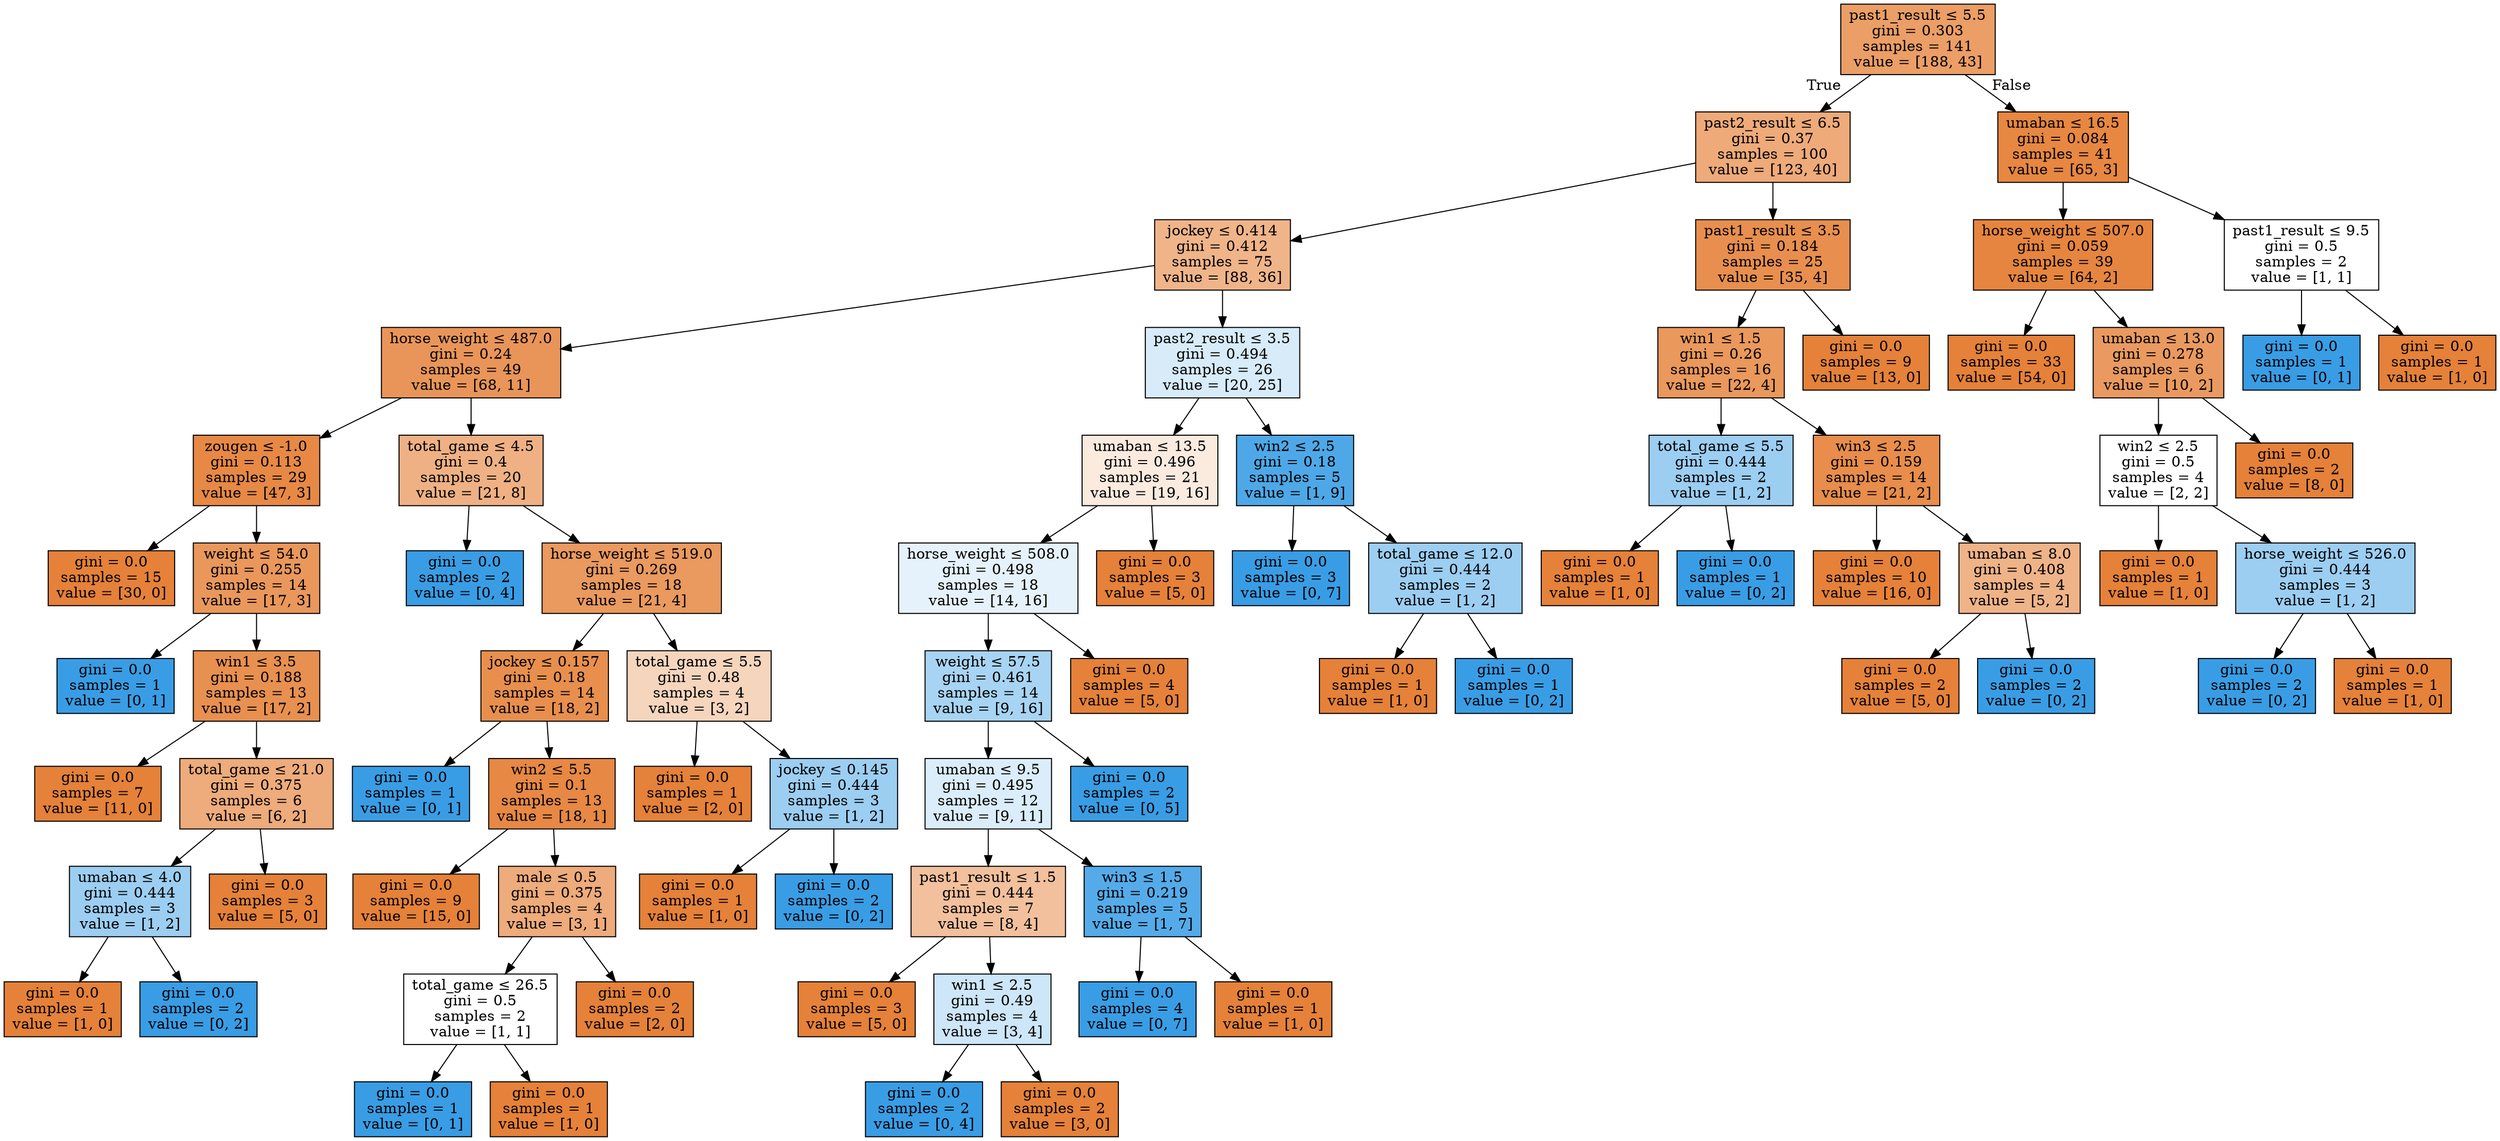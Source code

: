 digraph Tree {
node [shape=box, style="filled", color="black"] ;
0 [label=<past1_result &le; 5.5<br/>gini = 0.303<br/>samples = 141<br/>value = [188, 43]>, fillcolor="#e58139c5"] ;
1 [label=<past2_result &le; 6.5<br/>gini = 0.37<br/>samples = 100<br/>value = [123, 40]>, fillcolor="#e58139ac"] ;
0 -> 1 [labeldistance=2.5, labelangle=45, headlabel="True"] ;
2 [label=<jockey &le; 0.414<br/>gini = 0.412<br/>samples = 75<br/>value = [88, 36]>, fillcolor="#e5813997"] ;
1 -> 2 ;
3 [label=<horse_weight &le; 487.0<br/>gini = 0.24<br/>samples = 49<br/>value = [68, 11]>, fillcolor="#e58139d6"] ;
2 -> 3 ;
4 [label=<zougen &le; -1.0<br/>gini = 0.113<br/>samples = 29<br/>value = [47, 3]>, fillcolor="#e58139ef"] ;
3 -> 4 ;
5 [label=<gini = 0.0<br/>samples = 15<br/>value = [30, 0]>, fillcolor="#e58139ff"] ;
4 -> 5 ;
6 [label=<weight &le; 54.0<br/>gini = 0.255<br/>samples = 14<br/>value = [17, 3]>, fillcolor="#e58139d2"] ;
4 -> 6 ;
7 [label=<gini = 0.0<br/>samples = 1<br/>value = [0, 1]>, fillcolor="#399de5ff"] ;
6 -> 7 ;
8 [label=<win1 &le; 3.5<br/>gini = 0.188<br/>samples = 13<br/>value = [17, 2]>, fillcolor="#e58139e1"] ;
6 -> 8 ;
9 [label=<gini = 0.0<br/>samples = 7<br/>value = [11, 0]>, fillcolor="#e58139ff"] ;
8 -> 9 ;
10 [label=<total_game &le; 21.0<br/>gini = 0.375<br/>samples = 6<br/>value = [6, 2]>, fillcolor="#e58139aa"] ;
8 -> 10 ;
11 [label=<umaban &le; 4.0<br/>gini = 0.444<br/>samples = 3<br/>value = [1, 2]>, fillcolor="#399de57f"] ;
10 -> 11 ;
12 [label=<gini = 0.0<br/>samples = 1<br/>value = [1, 0]>, fillcolor="#e58139ff"] ;
11 -> 12 ;
13 [label=<gini = 0.0<br/>samples = 2<br/>value = [0, 2]>, fillcolor="#399de5ff"] ;
11 -> 13 ;
14 [label=<gini = 0.0<br/>samples = 3<br/>value = [5, 0]>, fillcolor="#e58139ff"] ;
10 -> 14 ;
15 [label=<total_game &le; 4.5<br/>gini = 0.4<br/>samples = 20<br/>value = [21, 8]>, fillcolor="#e581399e"] ;
3 -> 15 ;
16 [label=<gini = 0.0<br/>samples = 2<br/>value = [0, 4]>, fillcolor="#399de5ff"] ;
15 -> 16 ;
17 [label=<horse_weight &le; 519.0<br/>gini = 0.269<br/>samples = 18<br/>value = [21, 4]>, fillcolor="#e58139ce"] ;
15 -> 17 ;
18 [label=<jockey &le; 0.157<br/>gini = 0.18<br/>samples = 14<br/>value = [18, 2]>, fillcolor="#e58139e3"] ;
17 -> 18 ;
19 [label=<gini = 0.0<br/>samples = 1<br/>value = [0, 1]>, fillcolor="#399de5ff"] ;
18 -> 19 ;
20 [label=<win2 &le; 5.5<br/>gini = 0.1<br/>samples = 13<br/>value = [18, 1]>, fillcolor="#e58139f1"] ;
18 -> 20 ;
21 [label=<gini = 0.0<br/>samples = 9<br/>value = [15, 0]>, fillcolor="#e58139ff"] ;
20 -> 21 ;
22 [label=<male &le; 0.5<br/>gini = 0.375<br/>samples = 4<br/>value = [3, 1]>, fillcolor="#e58139aa"] ;
20 -> 22 ;
23 [label=<total_game &le; 26.5<br/>gini = 0.5<br/>samples = 2<br/>value = [1, 1]>, fillcolor="#e5813900"] ;
22 -> 23 ;
24 [label=<gini = 0.0<br/>samples = 1<br/>value = [0, 1]>, fillcolor="#399de5ff"] ;
23 -> 24 ;
25 [label=<gini = 0.0<br/>samples = 1<br/>value = [1, 0]>, fillcolor="#e58139ff"] ;
23 -> 25 ;
26 [label=<gini = 0.0<br/>samples = 2<br/>value = [2, 0]>, fillcolor="#e58139ff"] ;
22 -> 26 ;
27 [label=<total_game &le; 5.5<br/>gini = 0.48<br/>samples = 4<br/>value = [3, 2]>, fillcolor="#e5813955"] ;
17 -> 27 ;
28 [label=<gini = 0.0<br/>samples = 1<br/>value = [2, 0]>, fillcolor="#e58139ff"] ;
27 -> 28 ;
29 [label=<jockey &le; 0.145<br/>gini = 0.444<br/>samples = 3<br/>value = [1, 2]>, fillcolor="#399de57f"] ;
27 -> 29 ;
30 [label=<gini = 0.0<br/>samples = 1<br/>value = [1, 0]>, fillcolor="#e58139ff"] ;
29 -> 30 ;
31 [label=<gini = 0.0<br/>samples = 2<br/>value = [0, 2]>, fillcolor="#399de5ff"] ;
29 -> 31 ;
32 [label=<past2_result &le; 3.5<br/>gini = 0.494<br/>samples = 26<br/>value = [20, 25]>, fillcolor="#399de533"] ;
2 -> 32 ;
33 [label=<umaban &le; 13.5<br/>gini = 0.496<br/>samples = 21<br/>value = [19, 16]>, fillcolor="#e5813928"] ;
32 -> 33 ;
34 [label=<horse_weight &le; 508.0<br/>gini = 0.498<br/>samples = 18<br/>value = [14, 16]>, fillcolor="#399de520"] ;
33 -> 34 ;
35 [label=<weight &le; 57.5<br/>gini = 0.461<br/>samples = 14<br/>value = [9, 16]>, fillcolor="#399de570"] ;
34 -> 35 ;
36 [label=<umaban &le; 9.5<br/>gini = 0.495<br/>samples = 12<br/>value = [9, 11]>, fillcolor="#399de52e"] ;
35 -> 36 ;
37 [label=<past1_result &le; 1.5<br/>gini = 0.444<br/>samples = 7<br/>value = [8, 4]>, fillcolor="#e581397f"] ;
36 -> 37 ;
38 [label=<gini = 0.0<br/>samples = 3<br/>value = [5, 0]>, fillcolor="#e58139ff"] ;
37 -> 38 ;
39 [label=<win1 &le; 2.5<br/>gini = 0.49<br/>samples = 4<br/>value = [3, 4]>, fillcolor="#399de540"] ;
37 -> 39 ;
40 [label=<gini = 0.0<br/>samples = 2<br/>value = [0, 4]>, fillcolor="#399de5ff"] ;
39 -> 40 ;
41 [label=<gini = 0.0<br/>samples = 2<br/>value = [3, 0]>, fillcolor="#e58139ff"] ;
39 -> 41 ;
42 [label=<win3 &le; 1.5<br/>gini = 0.219<br/>samples = 5<br/>value = [1, 7]>, fillcolor="#399de5db"] ;
36 -> 42 ;
43 [label=<gini = 0.0<br/>samples = 4<br/>value = [0, 7]>, fillcolor="#399de5ff"] ;
42 -> 43 ;
44 [label=<gini = 0.0<br/>samples = 1<br/>value = [1, 0]>, fillcolor="#e58139ff"] ;
42 -> 44 ;
45 [label=<gini = 0.0<br/>samples = 2<br/>value = [0, 5]>, fillcolor="#399de5ff"] ;
35 -> 45 ;
46 [label=<gini = 0.0<br/>samples = 4<br/>value = [5, 0]>, fillcolor="#e58139ff"] ;
34 -> 46 ;
47 [label=<gini = 0.0<br/>samples = 3<br/>value = [5, 0]>, fillcolor="#e58139ff"] ;
33 -> 47 ;
48 [label=<win2 &le; 2.5<br/>gini = 0.18<br/>samples = 5<br/>value = [1, 9]>, fillcolor="#399de5e3"] ;
32 -> 48 ;
49 [label=<gini = 0.0<br/>samples = 3<br/>value = [0, 7]>, fillcolor="#399de5ff"] ;
48 -> 49 ;
50 [label=<total_game &le; 12.0<br/>gini = 0.444<br/>samples = 2<br/>value = [1, 2]>, fillcolor="#399de57f"] ;
48 -> 50 ;
51 [label=<gini = 0.0<br/>samples = 1<br/>value = [1, 0]>, fillcolor="#e58139ff"] ;
50 -> 51 ;
52 [label=<gini = 0.0<br/>samples = 1<br/>value = [0, 2]>, fillcolor="#399de5ff"] ;
50 -> 52 ;
53 [label=<past1_result &le; 3.5<br/>gini = 0.184<br/>samples = 25<br/>value = [35, 4]>, fillcolor="#e58139e2"] ;
1 -> 53 ;
54 [label=<win1 &le; 1.5<br/>gini = 0.26<br/>samples = 16<br/>value = [22, 4]>, fillcolor="#e58139d1"] ;
53 -> 54 ;
55 [label=<total_game &le; 5.5<br/>gini = 0.444<br/>samples = 2<br/>value = [1, 2]>, fillcolor="#399de57f"] ;
54 -> 55 ;
56 [label=<gini = 0.0<br/>samples = 1<br/>value = [1, 0]>, fillcolor="#e58139ff"] ;
55 -> 56 ;
57 [label=<gini = 0.0<br/>samples = 1<br/>value = [0, 2]>, fillcolor="#399de5ff"] ;
55 -> 57 ;
58 [label=<win3 &le; 2.5<br/>gini = 0.159<br/>samples = 14<br/>value = [21, 2]>, fillcolor="#e58139e7"] ;
54 -> 58 ;
59 [label=<gini = 0.0<br/>samples = 10<br/>value = [16, 0]>, fillcolor="#e58139ff"] ;
58 -> 59 ;
60 [label=<umaban &le; 8.0<br/>gini = 0.408<br/>samples = 4<br/>value = [5, 2]>, fillcolor="#e5813999"] ;
58 -> 60 ;
61 [label=<gini = 0.0<br/>samples = 2<br/>value = [5, 0]>, fillcolor="#e58139ff"] ;
60 -> 61 ;
62 [label=<gini = 0.0<br/>samples = 2<br/>value = [0, 2]>, fillcolor="#399de5ff"] ;
60 -> 62 ;
63 [label=<gini = 0.0<br/>samples = 9<br/>value = [13, 0]>, fillcolor="#e58139ff"] ;
53 -> 63 ;
64 [label=<umaban &le; 16.5<br/>gini = 0.084<br/>samples = 41<br/>value = [65, 3]>, fillcolor="#e58139f3"] ;
0 -> 64 [labeldistance=2.5, labelangle=-45, headlabel="False"] ;
65 [label=<horse_weight &le; 507.0<br/>gini = 0.059<br/>samples = 39<br/>value = [64, 2]>, fillcolor="#e58139f7"] ;
64 -> 65 ;
66 [label=<gini = 0.0<br/>samples = 33<br/>value = [54, 0]>, fillcolor="#e58139ff"] ;
65 -> 66 ;
67 [label=<umaban &le; 13.0<br/>gini = 0.278<br/>samples = 6<br/>value = [10, 2]>, fillcolor="#e58139cc"] ;
65 -> 67 ;
68 [label=<win2 &le; 2.5<br/>gini = 0.5<br/>samples = 4<br/>value = [2, 2]>, fillcolor="#e5813900"] ;
67 -> 68 ;
69 [label=<gini = 0.0<br/>samples = 1<br/>value = [1, 0]>, fillcolor="#e58139ff"] ;
68 -> 69 ;
70 [label=<horse_weight &le; 526.0<br/>gini = 0.444<br/>samples = 3<br/>value = [1, 2]>, fillcolor="#399de57f"] ;
68 -> 70 ;
71 [label=<gini = 0.0<br/>samples = 2<br/>value = [0, 2]>, fillcolor="#399de5ff"] ;
70 -> 71 ;
72 [label=<gini = 0.0<br/>samples = 1<br/>value = [1, 0]>, fillcolor="#e58139ff"] ;
70 -> 72 ;
73 [label=<gini = 0.0<br/>samples = 2<br/>value = [8, 0]>, fillcolor="#e58139ff"] ;
67 -> 73 ;
74 [label=<past1_result &le; 9.5<br/>gini = 0.5<br/>samples = 2<br/>value = [1, 1]>, fillcolor="#e5813900"] ;
64 -> 74 ;
75 [label=<gini = 0.0<br/>samples = 1<br/>value = [0, 1]>, fillcolor="#399de5ff"] ;
74 -> 75 ;
76 [label=<gini = 0.0<br/>samples = 1<br/>value = [1, 0]>, fillcolor="#e58139ff"] ;
74 -> 76 ;
}